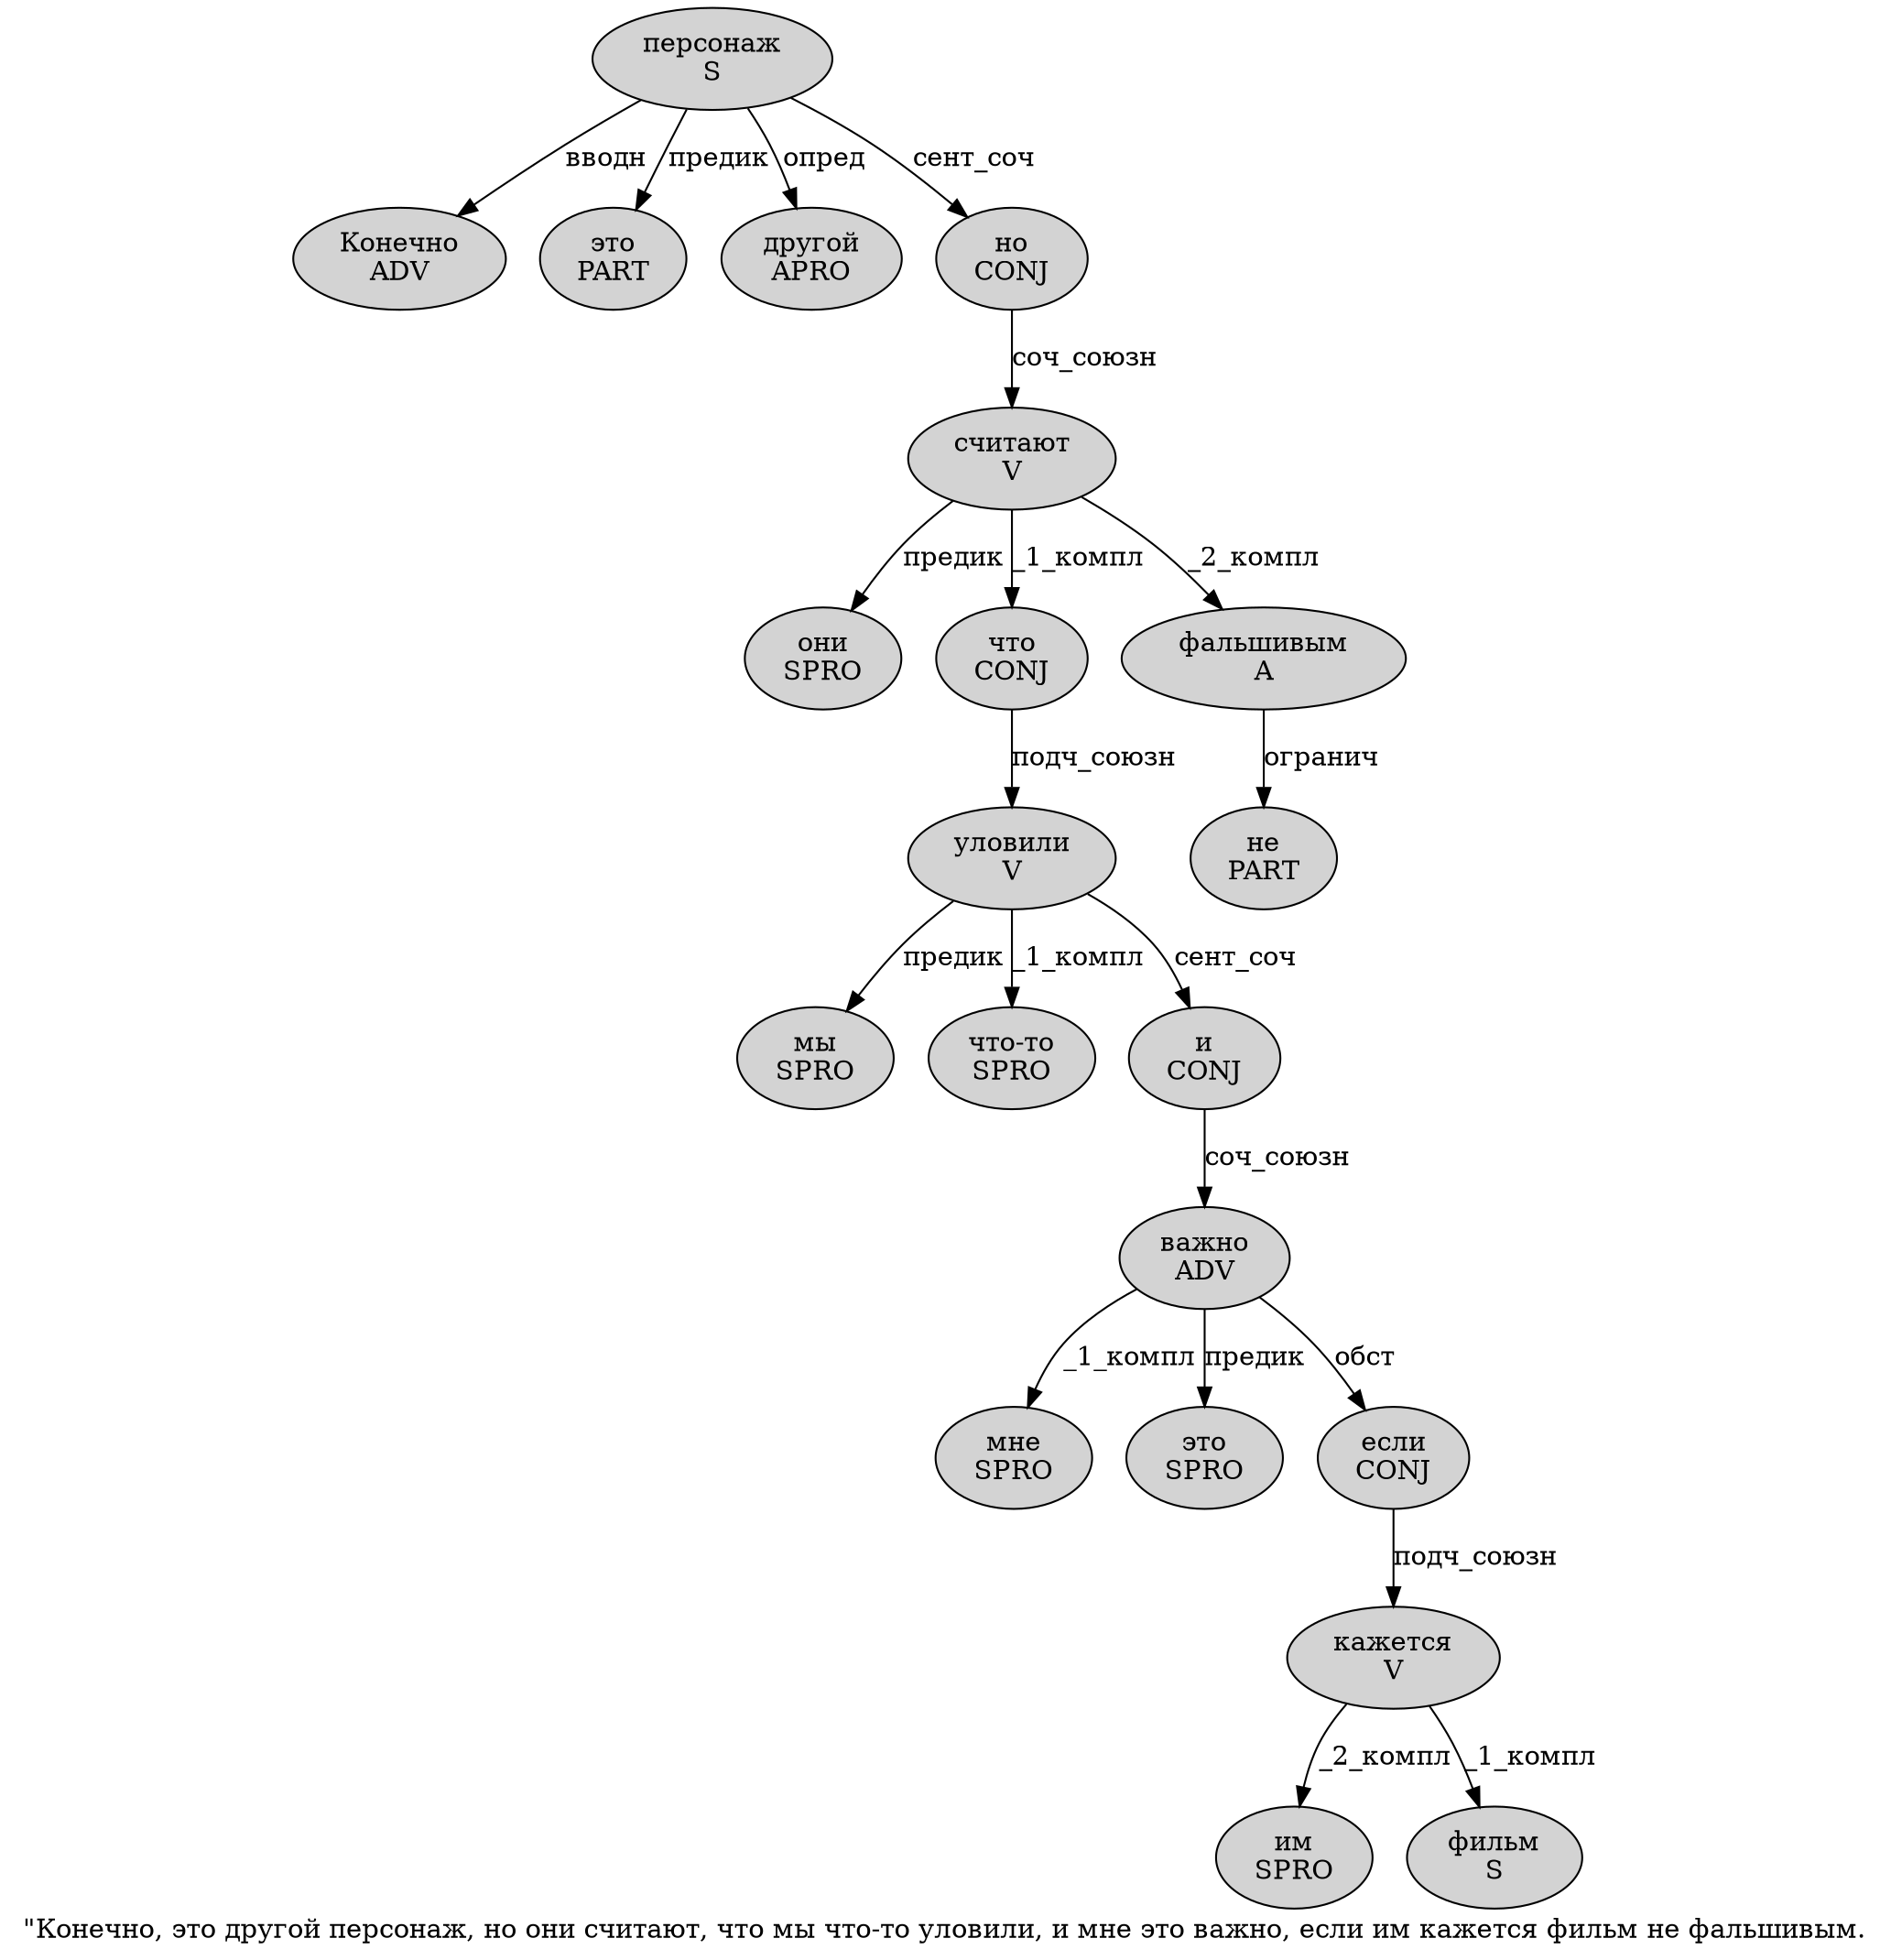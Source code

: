 digraph SENTENCE_1116 {
	graph [label="\"Конечно, это другой персонаж, но они считают, что мы что-то уловили, и мне это важно, если им кажется фильм не фальшивым."]
	node [style=filled]
		1 [label="Конечно
ADV" color="" fillcolor=lightgray penwidth=1 shape=ellipse]
		3 [label="это
PART" color="" fillcolor=lightgray penwidth=1 shape=ellipse]
		4 [label="другой
APRO" color="" fillcolor=lightgray penwidth=1 shape=ellipse]
		5 [label="персонаж
S" color="" fillcolor=lightgray penwidth=1 shape=ellipse]
		7 [label="но
CONJ" color="" fillcolor=lightgray penwidth=1 shape=ellipse]
		8 [label="они
SPRO" color="" fillcolor=lightgray penwidth=1 shape=ellipse]
		9 [label="считают
V" color="" fillcolor=lightgray penwidth=1 shape=ellipse]
		11 [label="что
CONJ" color="" fillcolor=lightgray penwidth=1 shape=ellipse]
		12 [label="мы
SPRO" color="" fillcolor=lightgray penwidth=1 shape=ellipse]
		13 [label="что-то
SPRO" color="" fillcolor=lightgray penwidth=1 shape=ellipse]
		14 [label="уловили
V" color="" fillcolor=lightgray penwidth=1 shape=ellipse]
		16 [label="и
CONJ" color="" fillcolor=lightgray penwidth=1 shape=ellipse]
		17 [label="мне
SPRO" color="" fillcolor=lightgray penwidth=1 shape=ellipse]
		18 [label="это
SPRO" color="" fillcolor=lightgray penwidth=1 shape=ellipse]
		19 [label="важно
ADV" color="" fillcolor=lightgray penwidth=1 shape=ellipse]
		21 [label="если
CONJ" color="" fillcolor=lightgray penwidth=1 shape=ellipse]
		22 [label="им
SPRO" color="" fillcolor=lightgray penwidth=1 shape=ellipse]
		23 [label="кажется
V" color="" fillcolor=lightgray penwidth=1 shape=ellipse]
		24 [label="фильм
S" color="" fillcolor=lightgray penwidth=1 shape=ellipse]
		25 [label="не
PART" color="" fillcolor=lightgray penwidth=1 shape=ellipse]
		26 [label="фальшивым
A" color="" fillcolor=lightgray penwidth=1 shape=ellipse]
			23 -> 22 [label="_2_компл"]
			23 -> 24 [label="_1_компл"]
			19 -> 17 [label="_1_компл"]
			19 -> 18 [label="предик"]
			19 -> 21 [label="обст"]
			7 -> 9 [label="соч_союзн"]
			21 -> 23 [label="подч_союзн"]
			14 -> 12 [label="предик"]
			14 -> 13 [label="_1_компл"]
			14 -> 16 [label="сент_соч"]
			5 -> 1 [label="вводн"]
			5 -> 3 [label="предик"]
			5 -> 4 [label="опред"]
			5 -> 7 [label="сент_соч"]
			9 -> 8 [label="предик"]
			9 -> 11 [label="_1_компл"]
			9 -> 26 [label="_2_компл"]
			11 -> 14 [label="подч_союзн"]
			26 -> 25 [label="огранич"]
			16 -> 19 [label="соч_союзн"]
}